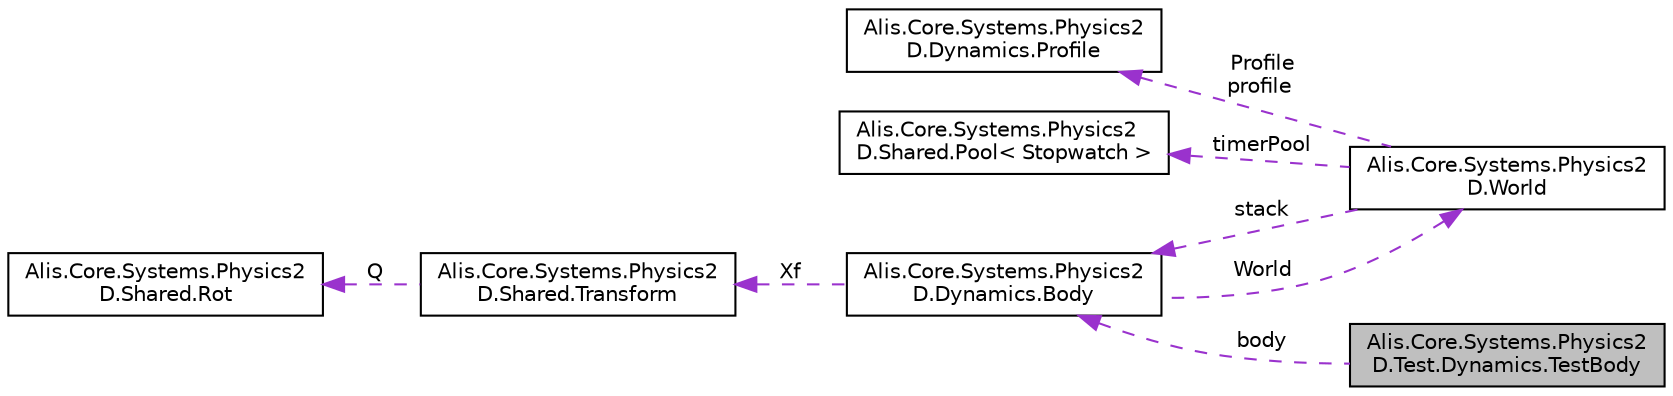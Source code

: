 digraph "Alis.Core.Systems.Physics2D.Test.Dynamics.TestBody"
{
 // LATEX_PDF_SIZE
  edge [fontname="Helvetica",fontsize="10",labelfontname="Helvetica",labelfontsize="10"];
  node [fontname="Helvetica",fontsize="10",shape=record];
  rankdir="LR";
  Node1 [label="Alis.Core.Systems.Physics2\lD.Test.Dynamics.TestBody",height=0.2,width=0.4,color="black", fillcolor="grey75", style="filled", fontcolor="black",tooltip="The test body class"];
  Node2 -> Node1 [dir="back",color="darkorchid3",fontsize="10",style="dashed",label=" body" ,fontname="Helvetica"];
  Node2 [label="Alis.Core.Systems.Physics2\lD.Dynamics.Body",height=0.2,width=0.4,color="black", fillcolor="white", style="filled",URL="$class_alis_1_1_core_1_1_systems_1_1_physics2_d_1_1_dynamics_1_1_body.html",tooltip="The body class"];
  Node3 -> Node2 [dir="back",color="darkorchid3",fontsize="10",style="dashed",label=" Xf" ,fontname="Helvetica"];
  Node3 [label="Alis.Core.Systems.Physics2\lD.Shared.Transform",height=0.2,width=0.4,color="black", fillcolor="white", style="filled",URL="$struct_alis_1_1_core_1_1_systems_1_1_physics2_d_1_1_shared_1_1_transform.html",tooltip="A transform contains translation and rotation. It is used to represent the position and orientation o..."];
  Node4 -> Node3 [dir="back",color="darkorchid3",fontsize="10",style="dashed",label=" Q" ,fontname="Helvetica"];
  Node4 [label="Alis.Core.Systems.Physics2\lD.Shared.Rot",height=0.2,width=0.4,color="black", fillcolor="white", style="filled",URL="$struct_alis_1_1_core_1_1_systems_1_1_physics2_d_1_1_shared_1_1_rot.html",tooltip="Rotation"];
  Node5 -> Node2 [dir="back",color="darkorchid3",fontsize="10",style="dashed",label=" World" ,fontname="Helvetica"];
  Node5 [label="Alis.Core.Systems.Physics2\lD.World",height=0.2,width=0.4,color="black", fillcolor="white", style="filled",URL="$class_alis_1_1_core_1_1_systems_1_1_physics2_d_1_1_world.html",tooltip="The world class manages all physics entities, dynamic simulation, and asynchronous queries."];
  Node2 -> Node5 [dir="back",color="darkorchid3",fontsize="10",style="dashed",label=" stack" ,fontname="Helvetica"];
  Node6 -> Node5 [dir="back",color="darkorchid3",fontsize="10",style="dashed",label=" Profile\nprofile" ,fontname="Helvetica"];
  Node6 [label="Alis.Core.Systems.Physics2\lD.Dynamics.Profile",height=0.2,width=0.4,color="black", fillcolor="white", style="filled",URL="$struct_alis_1_1_core_1_1_systems_1_1_physics2_d_1_1_dynamics_1_1_profile.html",tooltip="The profile"];
  Node7 -> Node5 [dir="back",color="darkorchid3",fontsize="10",style="dashed",label=" timerPool" ,fontname="Helvetica"];
  Node7 [label="Alis.Core.Systems.Physics2\lD.Shared.Pool\< Stopwatch \>",height=0.2,width=0.4,color="black", fillcolor="white", style="filled",URL="$class_alis_1_1_core_1_1_systems_1_1_physics2_d_1_1_shared_1_1_pool.html",tooltip=" "];
}
